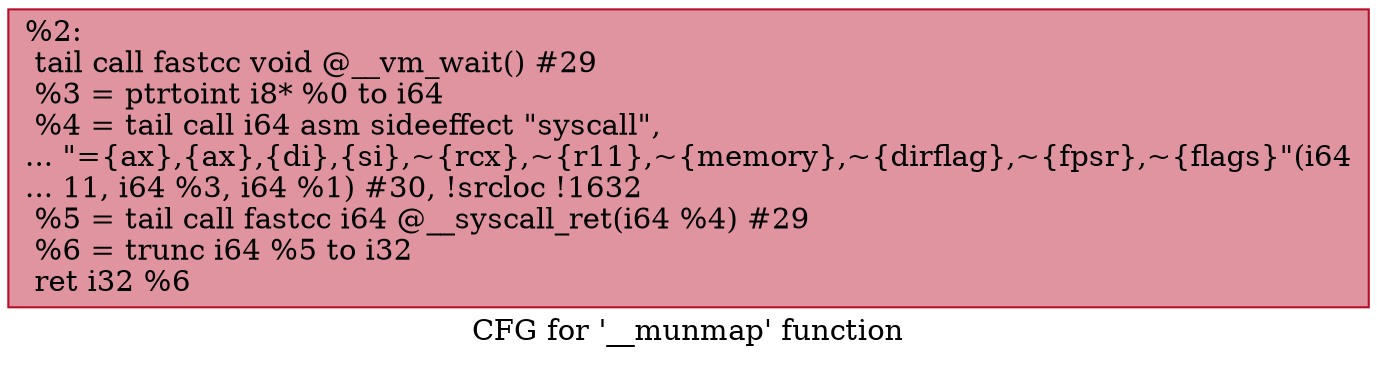 digraph "CFG for '__munmap' function" {
	label="CFG for '__munmap' function";

	Node0x17f32f0 [shape=record,color="#b70d28ff", style=filled, fillcolor="#b70d2870",label="{%2:\l  tail call fastcc void @__vm_wait() #29\l  %3 = ptrtoint i8* %0 to i64\l  %4 = tail call i64 asm sideeffect \"syscall\",\l... \"=\{ax\},\{ax\},\{di\},\{si\},~\{rcx\},~\{r11\},~\{memory\},~\{dirflag\},~\{fpsr\},~\{flags\}\"(i64\l... 11, i64 %3, i64 %1) #30, !srcloc !1632\l  %5 = tail call fastcc i64 @__syscall_ret(i64 %4) #29\l  %6 = trunc i64 %5 to i32\l  ret i32 %6\l}"];
}
